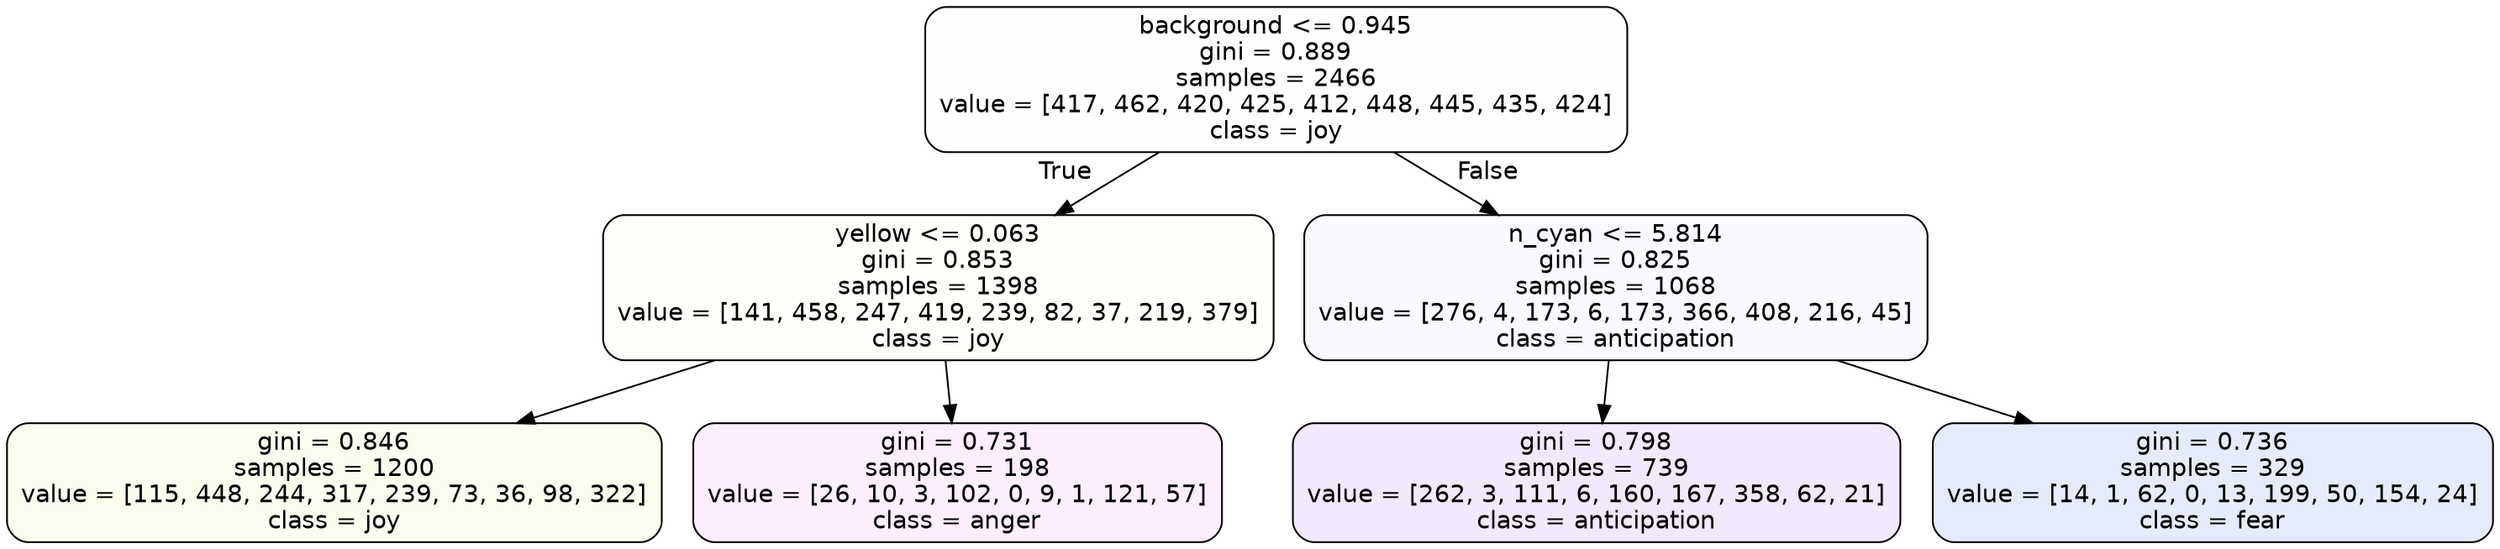 digraph Tree {
node [shape=box, style="filled, rounded", color="black", fontname=helvetica] ;
edge [fontname=helvetica] ;
0 [label="background <= 0.945\ngini = 0.889\nsamples = 2466\nvalue = [417, 462, 420, 425, 412, 448, 445, 435, 424]\nclass = joy", fillcolor="#d7e53901"] ;
1 [label="yellow <= 0.063\ngini = 0.853\nsamples = 1398\nvalue = [141, 458, 247, 419, 239, 82, 37, 219, 379]\nclass = joy", fillcolor="#d7e53906"] ;
0 -> 1 [labeldistance=2.5, labelangle=45, headlabel="True"] ;
2 [label="gini = 0.846\nsamples = 1200\nvalue = [115, 448, 244, 317, 239, 73, 36, 98, 322]\nclass = joy", fillcolor="#d7e53914"] ;
1 -> 2 ;
3 [label="gini = 0.731\nsamples = 198\nvalue = [26, 10, 3, 102, 0, 9, 1, 121, 57]\nclass = anger", fillcolor="#e539d715"] ;
1 -> 3 ;
4 [label="n_cyan <= 5.814\ngini = 0.825\nsamples = 1068\nvalue = [276, 4, 173, 6, 173, 366, 408, 216, 45]\nclass = anticipation", fillcolor="#8139e508"] ;
0 -> 4 [labeldistance=2.5, labelangle=-45, headlabel="False"] ;
5 [label="gini = 0.798\nsamples = 739\nvalue = [262, 3, 111, 6, 160, 167, 358, 62, 21]\nclass = anticipation", fillcolor="#8139e51c"] ;
4 -> 5 ;
6 [label="gini = 0.736\nsamples = 329\nvalue = [14, 1, 62, 0, 13, 199, 50, 154, 24]\nclass = fear", fillcolor="#3964e520"] ;
4 -> 6 ;
}